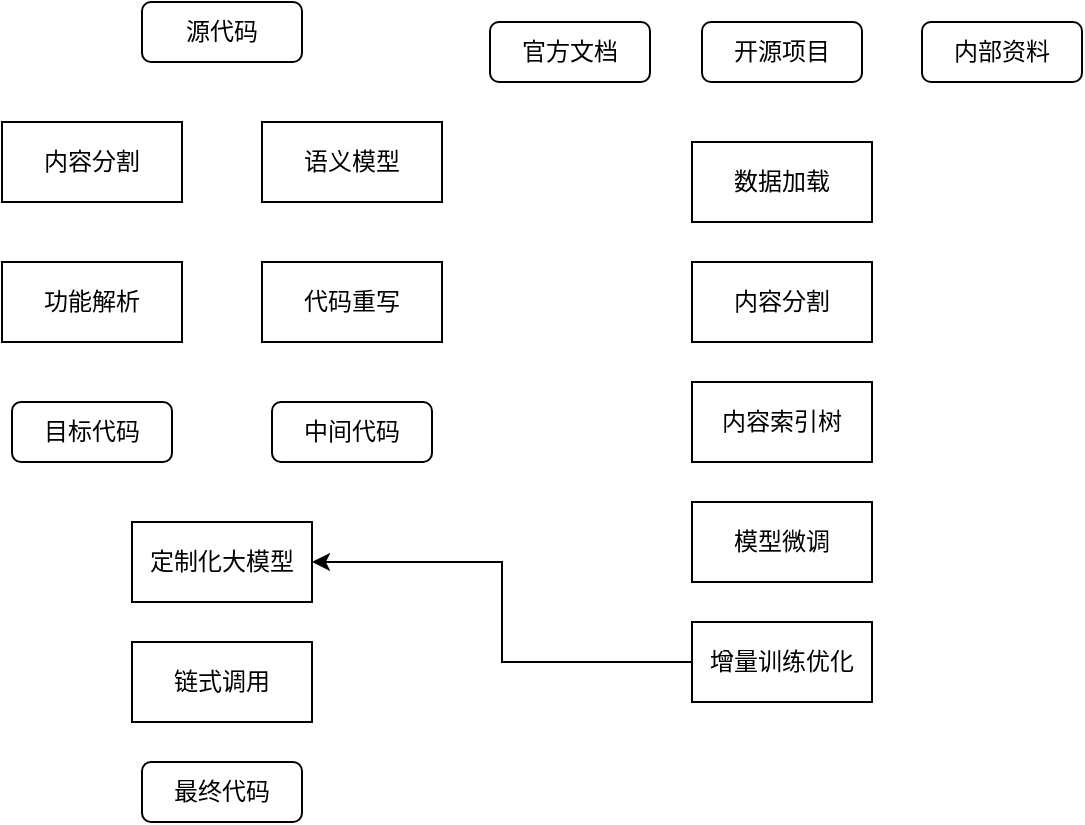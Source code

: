 <mxfile version="21.7.2" type="github">
  <diagram id="C5RBs43oDa-KdzZeNtuy" name="Page-1">
    <mxGraphModel dx="720" dy="547" grid="1" gridSize="10" guides="1" tooltips="1" connect="1" arrows="1" fold="1" page="1" pageScale="1" pageWidth="827" pageHeight="1169" math="0" shadow="0">
      <root>
        <mxCell id="WIyWlLk6GJQsqaUBKTNV-0" />
        <mxCell id="WIyWlLk6GJQsqaUBKTNV-1" parent="WIyWlLk6GJQsqaUBKTNV-0" />
        <mxCell id="WIyWlLk6GJQsqaUBKTNV-3" value="源代码" style="rounded=1;whiteSpace=wrap;html=1;fontSize=12;glass=0;strokeWidth=1;shadow=0;" parent="WIyWlLk6GJQsqaUBKTNV-1" vertex="1">
          <mxGeometry x="160" y="80" width="80" height="30" as="geometry" />
        </mxCell>
        <mxCell id="tbXTwaUfFAZPc5Yo21xn-1" value="语义模型" style="rounded=0;whiteSpace=wrap;html=1;" vertex="1" parent="WIyWlLk6GJQsqaUBKTNV-1">
          <mxGeometry x="220" y="140" width="90" height="40" as="geometry" />
        </mxCell>
        <mxCell id="tbXTwaUfFAZPc5Yo21xn-2" value="代码重写" style="rounded=0;whiteSpace=wrap;html=1;" vertex="1" parent="WIyWlLk6GJQsqaUBKTNV-1">
          <mxGeometry x="220" y="210" width="90" height="40" as="geometry" />
        </mxCell>
        <mxCell id="tbXTwaUfFAZPc5Yo21xn-3" value="中间代码" style="rounded=1;whiteSpace=wrap;html=1;fontSize=12;glass=0;strokeWidth=1;shadow=0;" vertex="1" parent="WIyWlLk6GJQsqaUBKTNV-1">
          <mxGeometry x="225" y="280" width="80" height="30" as="geometry" />
        </mxCell>
        <mxCell id="tbXTwaUfFAZPc5Yo21xn-4" value="内容分割" style="rounded=0;whiteSpace=wrap;html=1;" vertex="1" parent="WIyWlLk6GJQsqaUBKTNV-1">
          <mxGeometry x="90" y="140" width="90" height="40" as="geometry" />
        </mxCell>
        <mxCell id="tbXTwaUfFAZPc5Yo21xn-5" value="功能解析" style="rounded=0;whiteSpace=wrap;html=1;" vertex="1" parent="WIyWlLk6GJQsqaUBKTNV-1">
          <mxGeometry x="90" y="210" width="90" height="40" as="geometry" />
        </mxCell>
        <mxCell id="tbXTwaUfFAZPc5Yo21xn-7" value="&lt;span style=&quot;font-weight: normal;&quot;&gt;目标代码&lt;/span&gt;" style="rounded=1;whiteSpace=wrap;html=1;fontSize=12;glass=0;strokeWidth=1;shadow=0;fontStyle=1" vertex="1" parent="WIyWlLk6GJQsqaUBKTNV-1">
          <mxGeometry x="95" y="280" width="80" height="30" as="geometry" />
        </mxCell>
        <mxCell id="tbXTwaUfFAZPc5Yo21xn-8" value="定制化大模型" style="rounded=0;whiteSpace=wrap;html=1;" vertex="1" parent="WIyWlLk6GJQsqaUBKTNV-1">
          <mxGeometry x="155" y="340" width="90" height="40" as="geometry" />
        </mxCell>
        <mxCell id="tbXTwaUfFAZPc5Yo21xn-9" value="链式调用" style="rounded=0;whiteSpace=wrap;html=1;" vertex="1" parent="WIyWlLk6GJQsqaUBKTNV-1">
          <mxGeometry x="155" y="400" width="90" height="40" as="geometry" />
        </mxCell>
        <mxCell id="tbXTwaUfFAZPc5Yo21xn-10" value="官方文档" style="rounded=1;whiteSpace=wrap;html=1;fontSize=12;glass=0;strokeWidth=1;shadow=0;" vertex="1" parent="WIyWlLk6GJQsqaUBKTNV-1">
          <mxGeometry x="334" y="90" width="80" height="30" as="geometry" />
        </mxCell>
        <mxCell id="tbXTwaUfFAZPc5Yo21xn-11" value="开源项目" style="rounded=1;whiteSpace=wrap;html=1;fontSize=12;glass=0;strokeWidth=1;shadow=0;" vertex="1" parent="WIyWlLk6GJQsqaUBKTNV-1">
          <mxGeometry x="440" y="90" width="80" height="30" as="geometry" />
        </mxCell>
        <mxCell id="tbXTwaUfFAZPc5Yo21xn-12" value="内部资料" style="rounded=1;whiteSpace=wrap;html=1;fontSize=12;glass=0;strokeWidth=1;shadow=0;" vertex="1" parent="WIyWlLk6GJQsqaUBKTNV-1">
          <mxGeometry x="550" y="90" width="80" height="30" as="geometry" />
        </mxCell>
        <mxCell id="tbXTwaUfFAZPc5Yo21xn-13" value="数据加载" style="rounded=0;whiteSpace=wrap;html=1;" vertex="1" parent="WIyWlLk6GJQsqaUBKTNV-1">
          <mxGeometry x="435" y="150" width="90" height="40" as="geometry" />
        </mxCell>
        <mxCell id="tbXTwaUfFAZPc5Yo21xn-14" value="内容分割" style="rounded=0;whiteSpace=wrap;html=1;" vertex="1" parent="WIyWlLk6GJQsqaUBKTNV-1">
          <mxGeometry x="435" y="210" width="90" height="40" as="geometry" />
        </mxCell>
        <mxCell id="tbXTwaUfFAZPc5Yo21xn-15" value="内容索引树" style="rounded=0;whiteSpace=wrap;html=1;" vertex="1" parent="WIyWlLk6GJQsqaUBKTNV-1">
          <mxGeometry x="435" y="270" width="90" height="40" as="geometry" />
        </mxCell>
        <mxCell id="tbXTwaUfFAZPc5Yo21xn-16" value="模型微调" style="rounded=0;whiteSpace=wrap;html=1;" vertex="1" parent="WIyWlLk6GJQsqaUBKTNV-1">
          <mxGeometry x="435" y="330" width="90" height="40" as="geometry" />
        </mxCell>
        <mxCell id="tbXTwaUfFAZPc5Yo21xn-18" style="edgeStyle=orthogonalEdgeStyle;rounded=0;orthogonalLoop=1;jettySize=auto;html=1;entryX=1;entryY=0.5;entryDx=0;entryDy=0;" edge="1" parent="WIyWlLk6GJQsqaUBKTNV-1" source="tbXTwaUfFAZPc5Yo21xn-17" target="tbXTwaUfFAZPc5Yo21xn-8">
          <mxGeometry relative="1" as="geometry" />
        </mxCell>
        <mxCell id="tbXTwaUfFAZPc5Yo21xn-17" value="增量训练优化" style="rounded=0;whiteSpace=wrap;html=1;" vertex="1" parent="WIyWlLk6GJQsqaUBKTNV-1">
          <mxGeometry x="435" y="390" width="90" height="40" as="geometry" />
        </mxCell>
        <mxCell id="tbXTwaUfFAZPc5Yo21xn-19" value="&lt;span style=&quot;font-weight: 400;&quot;&gt;最终代码&lt;/span&gt;" style="rounded=1;whiteSpace=wrap;html=1;fontSize=12;glass=0;strokeWidth=1;shadow=0;fontStyle=1" vertex="1" parent="WIyWlLk6GJQsqaUBKTNV-1">
          <mxGeometry x="160" y="460" width="80" height="30" as="geometry" />
        </mxCell>
      </root>
    </mxGraphModel>
  </diagram>
</mxfile>
